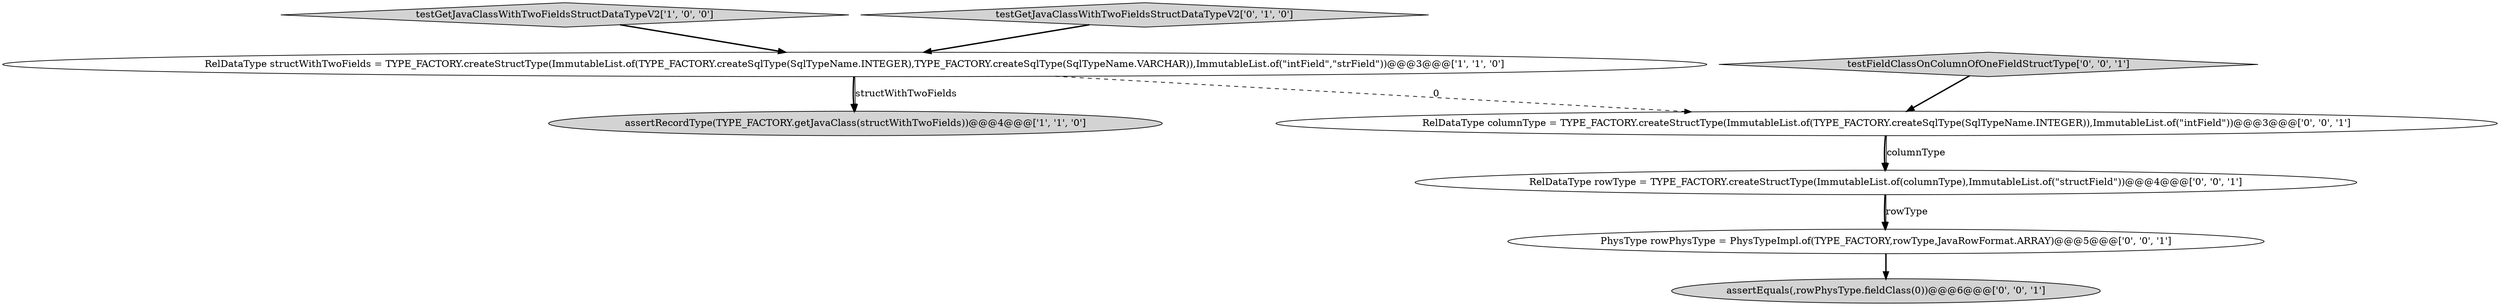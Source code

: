 digraph {
1 [style = filled, label = "testGetJavaClassWithTwoFieldsStructDataTypeV2['1', '0', '0']", fillcolor = lightgray, shape = diamond image = "AAA0AAABBB1BBB"];
3 [style = filled, label = "testGetJavaClassWithTwoFieldsStructDataTypeV2['0', '1', '0']", fillcolor = lightgray, shape = diamond image = "AAA0AAABBB2BBB"];
6 [style = filled, label = "testFieldClassOnColumnOfOneFieldStructType['0', '0', '1']", fillcolor = lightgray, shape = diamond image = "AAA0AAABBB3BBB"];
0 [style = filled, label = "RelDataType structWithTwoFields = TYPE_FACTORY.createStructType(ImmutableList.of(TYPE_FACTORY.createSqlType(SqlTypeName.INTEGER),TYPE_FACTORY.createSqlType(SqlTypeName.VARCHAR)),ImmutableList.of(\"intField\",\"strField\"))@@@3@@@['1', '1', '0']", fillcolor = white, shape = ellipse image = "AAA0AAABBB1BBB"];
7 [style = filled, label = "PhysType rowPhysType = PhysTypeImpl.of(TYPE_FACTORY,rowType,JavaRowFormat.ARRAY)@@@5@@@['0', '0', '1']", fillcolor = white, shape = ellipse image = "AAA0AAABBB3BBB"];
5 [style = filled, label = "RelDataType columnType = TYPE_FACTORY.createStructType(ImmutableList.of(TYPE_FACTORY.createSqlType(SqlTypeName.INTEGER)),ImmutableList.of(\"intField\"))@@@3@@@['0', '0', '1']", fillcolor = white, shape = ellipse image = "AAA0AAABBB3BBB"];
4 [style = filled, label = "RelDataType rowType = TYPE_FACTORY.createStructType(ImmutableList.of(columnType),ImmutableList.of(\"structField\"))@@@4@@@['0', '0', '1']", fillcolor = white, shape = ellipse image = "AAA0AAABBB3BBB"];
2 [style = filled, label = "assertRecordType(TYPE_FACTORY.getJavaClass(structWithTwoFields))@@@4@@@['1', '1', '0']", fillcolor = lightgray, shape = ellipse image = "AAA0AAABBB1BBB"];
8 [style = filled, label = "assertEquals(,rowPhysType.fieldClass(0))@@@6@@@['0', '0', '1']", fillcolor = lightgray, shape = ellipse image = "AAA0AAABBB3BBB"];
6->5 [style = bold, label=""];
5->4 [style = bold, label=""];
1->0 [style = bold, label=""];
0->5 [style = dashed, label="0"];
7->8 [style = bold, label=""];
5->4 [style = solid, label="columnType"];
4->7 [style = bold, label=""];
3->0 [style = bold, label=""];
0->2 [style = bold, label=""];
0->2 [style = solid, label="structWithTwoFields"];
4->7 [style = solid, label="rowType"];
}
